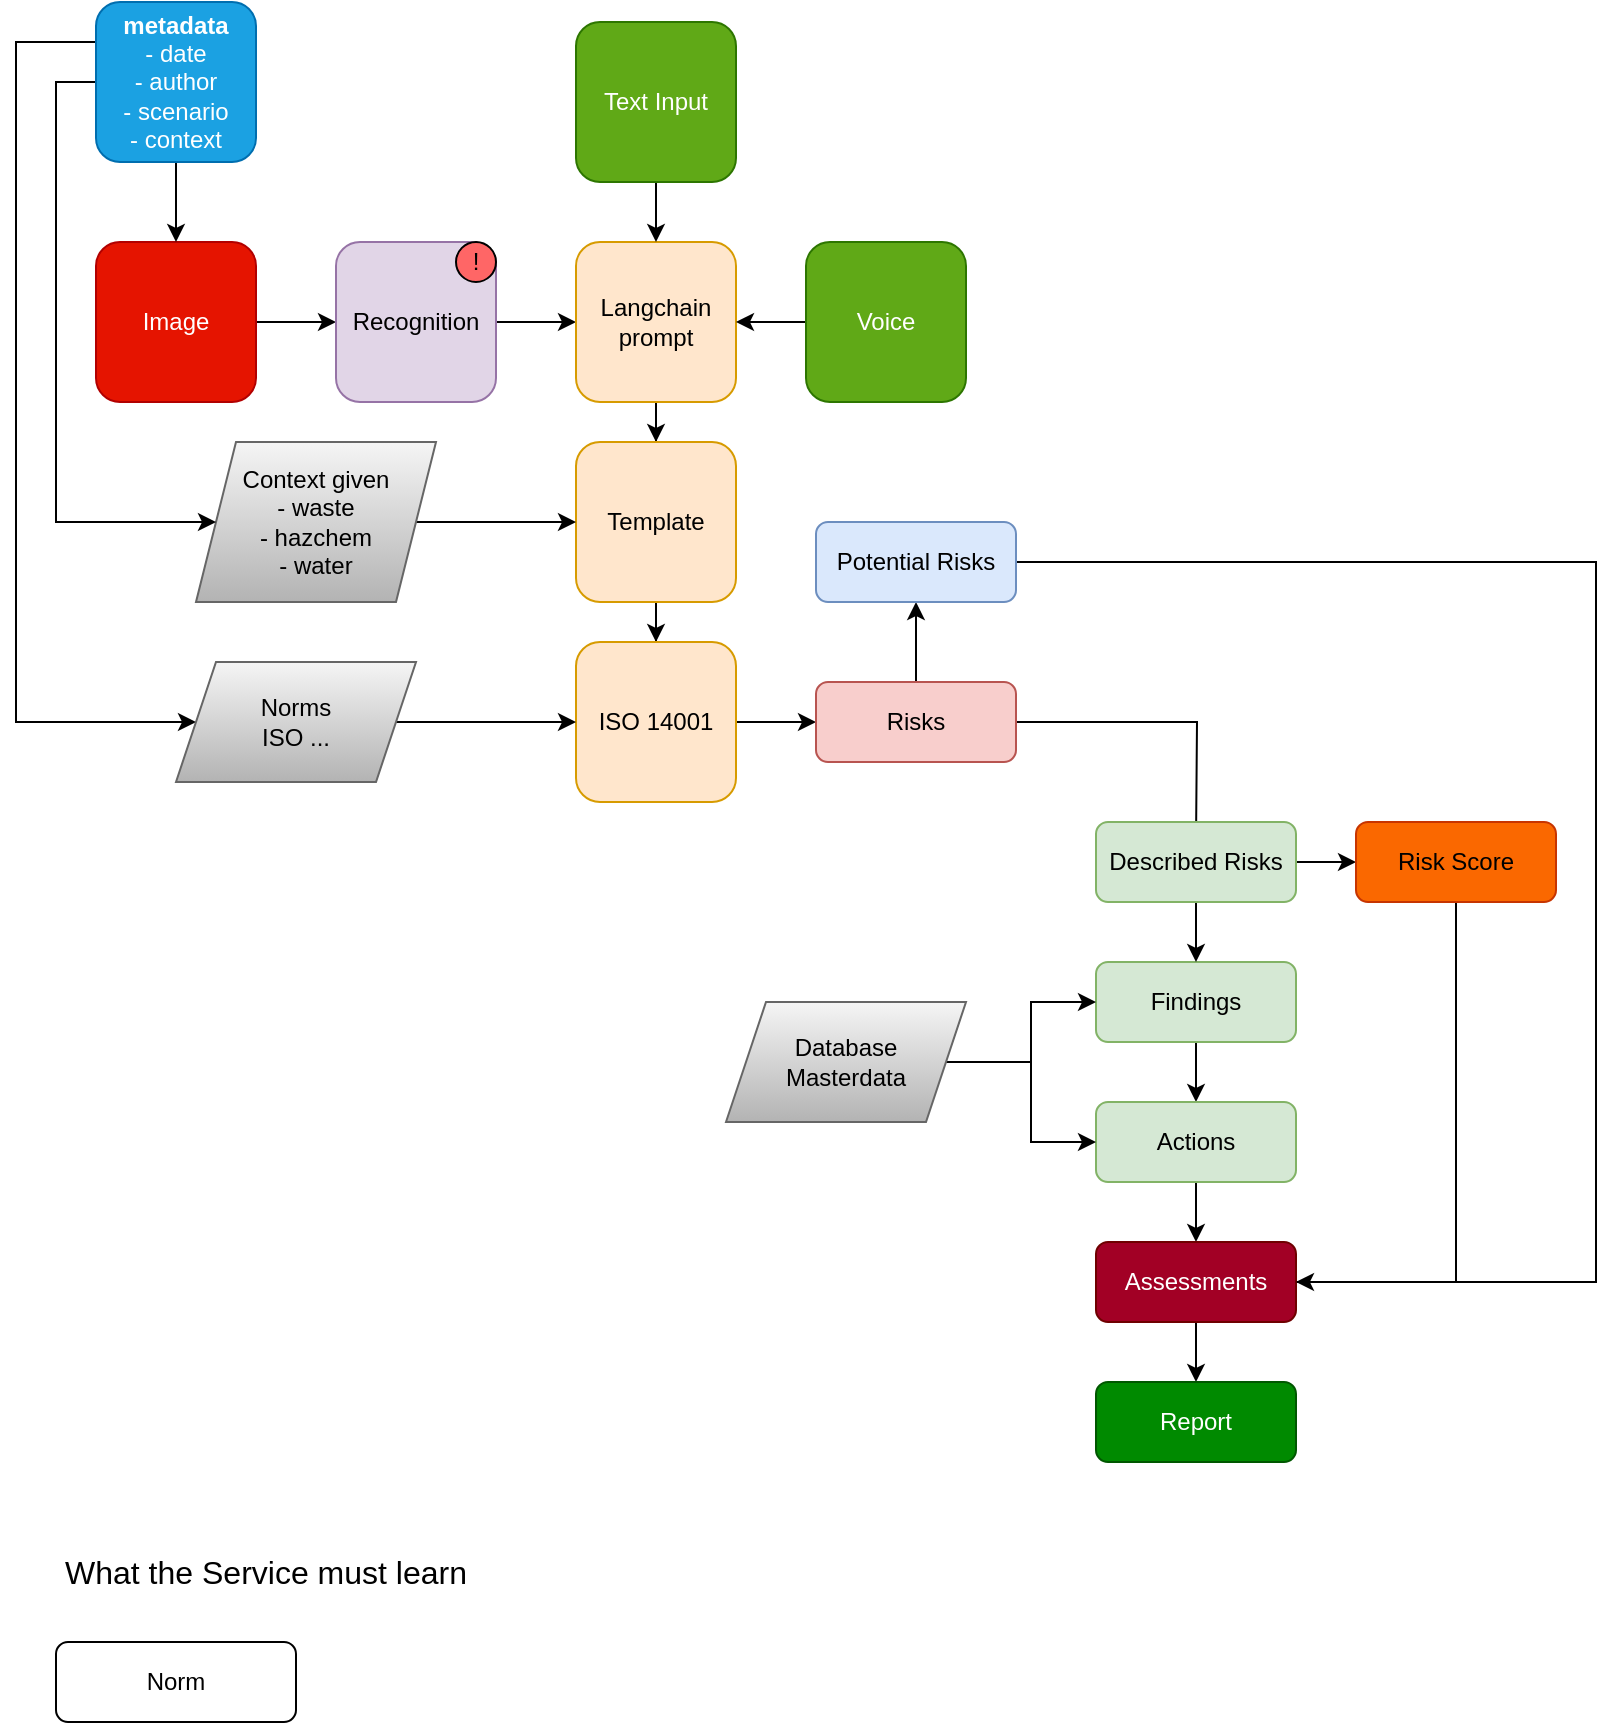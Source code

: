 <mxfile version="24.3.1" type="github">
  <diagram name="Page-1" id="k_aOBrfTD1fjt1JlveB1">
    <mxGraphModel dx="2864" dy="884" grid="1" gridSize="10" guides="1" tooltips="1" connect="1" arrows="1" fold="1" page="1" pageScale="1" pageWidth="850" pageHeight="1100" math="0" shadow="0">
      <root>
        <mxCell id="0" />
        <mxCell id="1" parent="0" />
        <mxCell id="f1cd0eRbfjragtLEMJ1P-14" value="" style="edgeStyle=orthogonalEdgeStyle;rounded=0;orthogonalLoop=1;jettySize=auto;html=1;" parent="1" source="f1cd0eRbfjragtLEMJ1P-1" target="f1cd0eRbfjragtLEMJ1P-2" edge="1">
          <mxGeometry relative="1" as="geometry" />
        </mxCell>
        <mxCell id="f1cd0eRbfjragtLEMJ1P-1" value="Image" style="whiteSpace=wrap;html=1;aspect=fixed;rounded=1;fillColor=#e51400;strokeColor=#B20000;fontColor=#ffffff;" parent="1" vertex="1">
          <mxGeometry x="40" y="120" width="80" height="80" as="geometry" />
        </mxCell>
        <mxCell id="f1cd0eRbfjragtLEMJ1P-15" value="" style="edgeStyle=orthogonalEdgeStyle;rounded=0;orthogonalLoop=1;jettySize=auto;html=1;" parent="1" source="f1cd0eRbfjragtLEMJ1P-2" target="f1cd0eRbfjragtLEMJ1P-3" edge="1">
          <mxGeometry relative="1" as="geometry" />
        </mxCell>
        <mxCell id="f1cd0eRbfjragtLEMJ1P-2" value="Recognition" style="whiteSpace=wrap;html=1;aspect=fixed;rounded=1;fillColor=#e1d5e7;strokeColor=#9673a6;" parent="1" vertex="1">
          <mxGeometry x="160" y="120" width="80" height="80" as="geometry" />
        </mxCell>
        <mxCell id="f1cd0eRbfjragtLEMJ1P-16" value="" style="edgeStyle=orthogonalEdgeStyle;rounded=0;orthogonalLoop=1;jettySize=auto;html=1;" parent="1" source="f1cd0eRbfjragtLEMJ1P-3" target="f1cd0eRbfjragtLEMJ1P-4" edge="1">
          <mxGeometry relative="1" as="geometry" />
        </mxCell>
        <mxCell id="f1cd0eRbfjragtLEMJ1P-3" value="Langchain prompt" style="whiteSpace=wrap;html=1;aspect=fixed;rounded=1;fillColor=#ffe6cc;strokeColor=#d79b00;" parent="1" vertex="1">
          <mxGeometry x="280" y="120" width="80" height="80" as="geometry" />
        </mxCell>
        <mxCell id="f1cd0eRbfjragtLEMJ1P-17" value="" style="edgeStyle=orthogonalEdgeStyle;rounded=0;orthogonalLoop=1;jettySize=auto;html=1;" parent="1" source="f1cd0eRbfjragtLEMJ1P-4" target="f1cd0eRbfjragtLEMJ1P-5" edge="1">
          <mxGeometry relative="1" as="geometry" />
        </mxCell>
        <mxCell id="f1cd0eRbfjragtLEMJ1P-4" value="Template" style="whiteSpace=wrap;html=1;aspect=fixed;rounded=1;fillColor=#ffe6cc;strokeColor=#d79b00;" parent="1" vertex="1">
          <mxGeometry x="280" y="220" width="80" height="80" as="geometry" />
        </mxCell>
        <mxCell id="f1cd0eRbfjragtLEMJ1P-18" style="edgeStyle=orthogonalEdgeStyle;rounded=0;orthogonalLoop=1;jettySize=auto;html=1;entryX=0;entryY=0.5;entryDx=0;entryDy=0;" parent="1" source="f1cd0eRbfjragtLEMJ1P-5" target="f1cd0eRbfjragtLEMJ1P-8" edge="1">
          <mxGeometry relative="1" as="geometry" />
        </mxCell>
        <mxCell id="f1cd0eRbfjragtLEMJ1P-5" value="ISO 14001" style="whiteSpace=wrap;html=1;aspect=fixed;rounded=1;fillColor=#ffe6cc;strokeColor=#d79b00;" parent="1" vertex="1">
          <mxGeometry x="280" y="320" width="80" height="80" as="geometry" />
        </mxCell>
        <mxCell id="f1cd0eRbfjragtLEMJ1P-19" value="" style="edgeStyle=orthogonalEdgeStyle;rounded=0;orthogonalLoop=1;jettySize=auto;html=1;" parent="1" source="f1cd0eRbfjragtLEMJ1P-8" target="f1cd0eRbfjragtLEMJ1P-10" edge="1">
          <mxGeometry relative="1" as="geometry" />
        </mxCell>
        <mxCell id="f1cd0eRbfjragtLEMJ1P-20" style="edgeStyle=orthogonalEdgeStyle;rounded=0;orthogonalLoop=1;jettySize=auto;html=1;" parent="1" source="f1cd0eRbfjragtLEMJ1P-8" edge="1">
          <mxGeometry relative="1" as="geometry">
            <mxPoint x="590" y="420" as="targetPoint" />
          </mxGeometry>
        </mxCell>
        <mxCell id="f1cd0eRbfjragtLEMJ1P-8" value="Risks" style="rounded=1;whiteSpace=wrap;html=1;fillColor=#f8cecc;strokeColor=#b85450;" parent="1" vertex="1">
          <mxGeometry x="400" y="340" width="100" height="40" as="geometry" />
        </mxCell>
        <mxCell id="f1cd0eRbfjragtLEMJ1P-29" value="" style="edgeStyle=orthogonalEdgeStyle;rounded=0;orthogonalLoop=1;jettySize=auto;html=1;" parent="1" source="f1cd0eRbfjragtLEMJ1P-9" target="f1cd0eRbfjragtLEMJ1P-28" edge="1">
          <mxGeometry relative="1" as="geometry" />
        </mxCell>
        <mxCell id="f1cd0eRbfjragtLEMJ1P-9" value="Findings" style="rounded=1;whiteSpace=wrap;html=1;fillColor=#d5e8d4;strokeColor=#82b366;" parent="1" vertex="1">
          <mxGeometry x="540" y="480" width="100" height="40" as="geometry" />
        </mxCell>
        <mxCell id="f1cd0eRbfjragtLEMJ1P-38" style="edgeStyle=orthogonalEdgeStyle;rounded=0;orthogonalLoop=1;jettySize=auto;html=1;entryX=0;entryY=0.5;entryDx=0;entryDy=0;" parent="1" source="f1cd0eRbfjragtLEMJ1P-10" target="f1cd0eRbfjragtLEMJ1P-30" edge="1">
          <mxGeometry relative="1" as="geometry">
            <Array as="points">
              <mxPoint x="790" y="280" />
              <mxPoint x="790" y="640" />
            </Array>
          </mxGeometry>
        </mxCell>
        <mxCell id="f1cd0eRbfjragtLEMJ1P-10" value="Potential Risks" style="rounded=1;whiteSpace=wrap;html=1;fillColor=#dae8fc;strokeColor=#6c8ebf;" parent="1" vertex="1">
          <mxGeometry x="400" y="260" width="100" height="40" as="geometry" />
        </mxCell>
        <mxCell id="f1cd0eRbfjragtLEMJ1P-13" value="" style="edgeStyle=orthogonalEdgeStyle;rounded=0;orthogonalLoop=1;jettySize=auto;html=1;" parent="1" source="f1cd0eRbfjragtLEMJ1P-11" target="f1cd0eRbfjragtLEMJ1P-9" edge="1">
          <mxGeometry relative="1" as="geometry" />
        </mxCell>
        <mxCell id="f1cd0eRbfjragtLEMJ1P-33" value="" style="edgeStyle=orthogonalEdgeStyle;rounded=0;orthogonalLoop=1;jettySize=auto;html=1;" parent="1" source="f1cd0eRbfjragtLEMJ1P-11" target="f1cd0eRbfjragtLEMJ1P-32" edge="1">
          <mxGeometry relative="1" as="geometry" />
        </mxCell>
        <mxCell id="f1cd0eRbfjragtLEMJ1P-11" value="Described Risks" style="rounded=1;whiteSpace=wrap;html=1;fillColor=#d5e8d4;strokeColor=#82b366;" parent="1" vertex="1">
          <mxGeometry x="540" y="410" width="100" height="40" as="geometry" />
        </mxCell>
        <mxCell id="f1cd0eRbfjragtLEMJ1P-23" style="edgeStyle=orthogonalEdgeStyle;rounded=0;orthogonalLoop=1;jettySize=auto;html=1;entryX=0;entryY=0.5;entryDx=0;entryDy=0;" parent="1" source="f1cd0eRbfjragtLEMJ1P-22" target="f1cd0eRbfjragtLEMJ1P-4" edge="1">
          <mxGeometry relative="1" as="geometry" />
        </mxCell>
        <mxCell id="f1cd0eRbfjragtLEMJ1P-22" value="Context given&lt;div&gt;- waste&lt;/div&gt;&lt;div&gt;- hazchem&lt;/div&gt;&lt;div&gt;- water&lt;/div&gt;" style="shape=parallelogram;perimeter=parallelogramPerimeter;whiteSpace=wrap;html=1;fixedSize=1;fillColor=#f5f5f5;gradientColor=#b3b3b3;strokeColor=#666666;" parent="1" vertex="1">
          <mxGeometry x="90" y="220" width="120" height="80" as="geometry" />
        </mxCell>
        <mxCell id="f1cd0eRbfjragtLEMJ1P-25" value="" style="edgeStyle=orthogonalEdgeStyle;rounded=0;orthogonalLoop=1;jettySize=auto;html=1;" parent="1" source="f1cd0eRbfjragtLEMJ1P-24" target="f1cd0eRbfjragtLEMJ1P-1" edge="1">
          <mxGeometry relative="1" as="geometry" />
        </mxCell>
        <mxCell id="f1cd0eRbfjragtLEMJ1P-41" style="edgeStyle=orthogonalEdgeStyle;rounded=0;orthogonalLoop=1;jettySize=auto;html=1;entryX=0;entryY=0.5;entryDx=0;entryDy=0;exitX=0;exitY=0.5;exitDx=0;exitDy=0;" parent="1" source="f1cd0eRbfjragtLEMJ1P-24" target="f1cd0eRbfjragtLEMJ1P-22" edge="1">
          <mxGeometry relative="1" as="geometry">
            <Array as="points">
              <mxPoint x="20" y="40" />
              <mxPoint x="20" y="260" />
            </Array>
          </mxGeometry>
        </mxCell>
        <mxCell id="f1cd0eRbfjragtLEMJ1P-42" style="edgeStyle=orthogonalEdgeStyle;rounded=0;orthogonalLoop=1;jettySize=auto;html=1;entryX=0;entryY=0.5;entryDx=0;entryDy=0;exitX=0;exitY=0.25;exitDx=0;exitDy=0;" parent="1" source="f1cd0eRbfjragtLEMJ1P-24" target="f1cd0eRbfjragtLEMJ1P-26" edge="1">
          <mxGeometry relative="1" as="geometry">
            <Array as="points">
              <mxPoint y="20" />
              <mxPoint y="360" />
            </Array>
          </mxGeometry>
        </mxCell>
        <mxCell id="f1cd0eRbfjragtLEMJ1P-24" value="&lt;b&gt;metadata&lt;/b&gt;&lt;div&gt;- date&lt;/div&gt;&lt;div&gt;- author&lt;/div&gt;&lt;div&gt;- scenario&lt;/div&gt;&lt;div&gt;- context&lt;/div&gt;" style="whiteSpace=wrap;html=1;aspect=fixed;rounded=1;fillColor=#1ba1e2;fontColor=#ffffff;strokeColor=#006EAF;" parent="1" vertex="1">
          <mxGeometry x="40" width="80" height="80" as="geometry" />
        </mxCell>
        <mxCell id="f1cd0eRbfjragtLEMJ1P-27" value="" style="edgeStyle=orthogonalEdgeStyle;rounded=0;orthogonalLoop=1;jettySize=auto;html=1;" parent="1" source="f1cd0eRbfjragtLEMJ1P-26" target="f1cd0eRbfjragtLEMJ1P-5" edge="1">
          <mxGeometry relative="1" as="geometry" />
        </mxCell>
        <mxCell id="f1cd0eRbfjragtLEMJ1P-26" value="Norms&lt;div&gt;ISO ...&lt;/div&gt;" style="shape=parallelogram;perimeter=parallelogramPerimeter;whiteSpace=wrap;html=1;fixedSize=1;fillColor=#f5f5f5;gradientColor=#b3b3b3;strokeColor=#666666;" parent="1" vertex="1">
          <mxGeometry x="80" y="330" width="120" height="60" as="geometry" />
        </mxCell>
        <mxCell id="f1cd0eRbfjragtLEMJ1P-31" value="" style="edgeStyle=orthogonalEdgeStyle;rounded=0;orthogonalLoop=1;jettySize=auto;html=1;" parent="1" source="f1cd0eRbfjragtLEMJ1P-28" target="f1cd0eRbfjragtLEMJ1P-30" edge="1">
          <mxGeometry relative="1" as="geometry" />
        </mxCell>
        <mxCell id="f1cd0eRbfjragtLEMJ1P-28" value="Actions" style="rounded=1;whiteSpace=wrap;html=1;fillColor=#d5e8d4;strokeColor=#82b366;" parent="1" vertex="1">
          <mxGeometry x="540" y="550" width="100" height="40" as="geometry" />
        </mxCell>
        <mxCell id="HALJtD1KLGwDg__oD6xt-2" value="" style="edgeStyle=orthogonalEdgeStyle;rounded=0;orthogonalLoop=1;jettySize=auto;html=1;" parent="1" source="f1cd0eRbfjragtLEMJ1P-30" target="HALJtD1KLGwDg__oD6xt-1" edge="1">
          <mxGeometry relative="1" as="geometry" />
        </mxCell>
        <mxCell id="f1cd0eRbfjragtLEMJ1P-30" value="Assessments" style="rounded=1;whiteSpace=wrap;html=1;fillColor=#a20025;strokeColor=#6F0000;fontColor=#ffffff;" parent="1" vertex="1">
          <mxGeometry x="540" y="620" width="100" height="40" as="geometry" />
        </mxCell>
        <mxCell id="f1cd0eRbfjragtLEMJ1P-37" style="edgeStyle=orthogonalEdgeStyle;rounded=0;orthogonalLoop=1;jettySize=auto;html=1;entryX=1;entryY=0.5;entryDx=0;entryDy=0;exitX=0.5;exitY=1;exitDx=0;exitDy=0;" parent="1" source="f1cd0eRbfjragtLEMJ1P-32" target="f1cd0eRbfjragtLEMJ1P-30" edge="1">
          <mxGeometry relative="1" as="geometry" />
        </mxCell>
        <mxCell id="f1cd0eRbfjragtLEMJ1P-32" value="Risk Score" style="rounded=1;whiteSpace=wrap;html=1;fillColor=#fa6800;strokeColor=#C73500;fontColor=#000000;" parent="1" vertex="1">
          <mxGeometry x="670" y="410" width="100" height="40" as="geometry" />
        </mxCell>
        <mxCell id="f1cd0eRbfjragtLEMJ1P-35" value="" style="edgeStyle=orthogonalEdgeStyle;rounded=0;orthogonalLoop=1;jettySize=auto;html=1;" parent="1" source="f1cd0eRbfjragtLEMJ1P-34" target="f1cd0eRbfjragtLEMJ1P-9" edge="1">
          <mxGeometry relative="1" as="geometry" />
        </mxCell>
        <mxCell id="f1cd0eRbfjragtLEMJ1P-36" style="edgeStyle=orthogonalEdgeStyle;rounded=0;orthogonalLoop=1;jettySize=auto;html=1;entryX=0;entryY=0.5;entryDx=0;entryDy=0;" parent="1" source="f1cd0eRbfjragtLEMJ1P-34" target="f1cd0eRbfjragtLEMJ1P-28" edge="1">
          <mxGeometry relative="1" as="geometry" />
        </mxCell>
        <mxCell id="f1cd0eRbfjragtLEMJ1P-34" value="Database&lt;div&gt;Masterdata&lt;/div&gt;" style="shape=parallelogram;perimeter=parallelogramPerimeter;whiteSpace=wrap;html=1;fixedSize=1;fillColor=#f5f5f5;gradientColor=#b3b3b3;strokeColor=#666666;" parent="1" vertex="1">
          <mxGeometry x="355" y="500" width="120" height="60" as="geometry" />
        </mxCell>
        <mxCell id="f1cd0eRbfjragtLEMJ1P-39" value="!" style="ellipse;whiteSpace=wrap;html=1;aspect=fixed;fillColor=#FF6666;" parent="1" vertex="1">
          <mxGeometry x="220" y="120" width="20" height="20" as="geometry" />
        </mxCell>
        <mxCell id="HALJtD1KLGwDg__oD6xt-1" value="Report" style="rounded=1;whiteSpace=wrap;html=1;fillColor=#008a00;strokeColor=#005700;fontColor=#ffffff;" parent="1" vertex="1">
          <mxGeometry x="540" y="690" width="100" height="40" as="geometry" />
        </mxCell>
        <mxCell id="HALJtD1KLGwDg__oD6xt-4" value="" style="edgeStyle=orthogonalEdgeStyle;rounded=0;orthogonalLoop=1;jettySize=auto;html=1;" parent="1" source="HALJtD1KLGwDg__oD6xt-3" target="f1cd0eRbfjragtLEMJ1P-3" edge="1">
          <mxGeometry relative="1" as="geometry" />
        </mxCell>
        <mxCell id="HALJtD1KLGwDg__oD6xt-3" value="Voice" style="whiteSpace=wrap;html=1;aspect=fixed;rounded=1;fillColor=#60a917;strokeColor=#2D7600;fontColor=#ffffff;" parent="1" vertex="1">
          <mxGeometry x="395" y="120" width="80" height="80" as="geometry" />
        </mxCell>
        <mxCell id="HALJtD1KLGwDg__oD6xt-6" value="" style="edgeStyle=orthogonalEdgeStyle;rounded=0;orthogonalLoop=1;jettySize=auto;html=1;" parent="1" source="HALJtD1KLGwDg__oD6xt-5" target="f1cd0eRbfjragtLEMJ1P-3" edge="1">
          <mxGeometry relative="1" as="geometry" />
        </mxCell>
        <mxCell id="HALJtD1KLGwDg__oD6xt-5" value="Text Input" style="whiteSpace=wrap;html=1;aspect=fixed;rounded=1;fillColor=#60a917;strokeColor=#2D7600;fontColor=#ffffff;" parent="1" vertex="1">
          <mxGeometry x="280" y="10" width="80" height="80" as="geometry" />
        </mxCell>
        <mxCell id="bq4Akhw2LLKJreXtme4T-1" value="&lt;font style=&quot;font-size: 16px;&quot;&gt;What the Service must learn&lt;/font&gt;" style="text;html=1;align=center;verticalAlign=middle;whiteSpace=wrap;rounded=0;" vertex="1" parent="1">
          <mxGeometry x="10" y="770" width="230" height="30" as="geometry" />
        </mxCell>
        <mxCell id="bq4Akhw2LLKJreXtme4T-2" value="Norm" style="rounded=1;whiteSpace=wrap;html=1;" vertex="1" parent="1">
          <mxGeometry x="20" y="820" width="120" height="40" as="geometry" />
        </mxCell>
      </root>
    </mxGraphModel>
  </diagram>
</mxfile>

